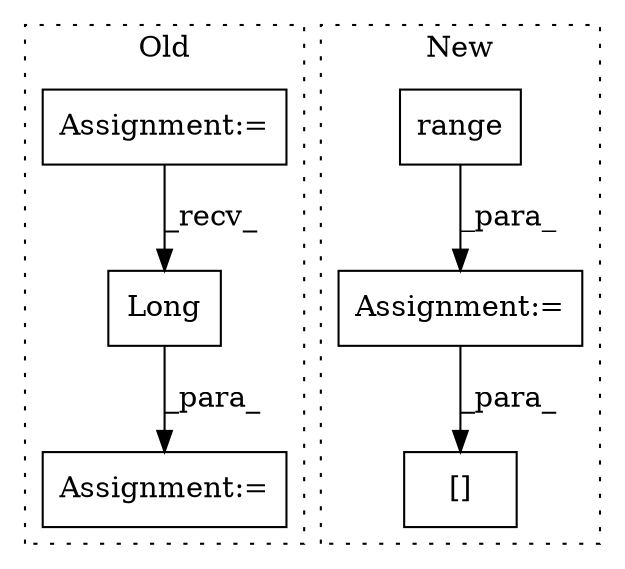 digraph G {
subgraph cluster0 {
1 [label="Long" a="32" s="3080" l="6" shape="box"];
3 [label="Assignment:=" a="7" s="2992" l="1" shape="box"];
6 [label="Assignment:=" a="7" s="2893" l="1" shape="box"];
label = "Old";
style="dotted";
}
subgraph cluster1 {
2 [label="range" a="32" s="2852,2871" l="6,1" shape="box"];
4 [label="Assignment:=" a="7" s="2787,2872" l="57,2" shape="box"];
5 [label="[]" a="2" s="2911,2918" l="6,1" shape="box"];
label = "New";
style="dotted";
}
1 -> 3 [label="_para_"];
2 -> 4 [label="_para_"];
4 -> 5 [label="_para_"];
6 -> 1 [label="_recv_"];
}